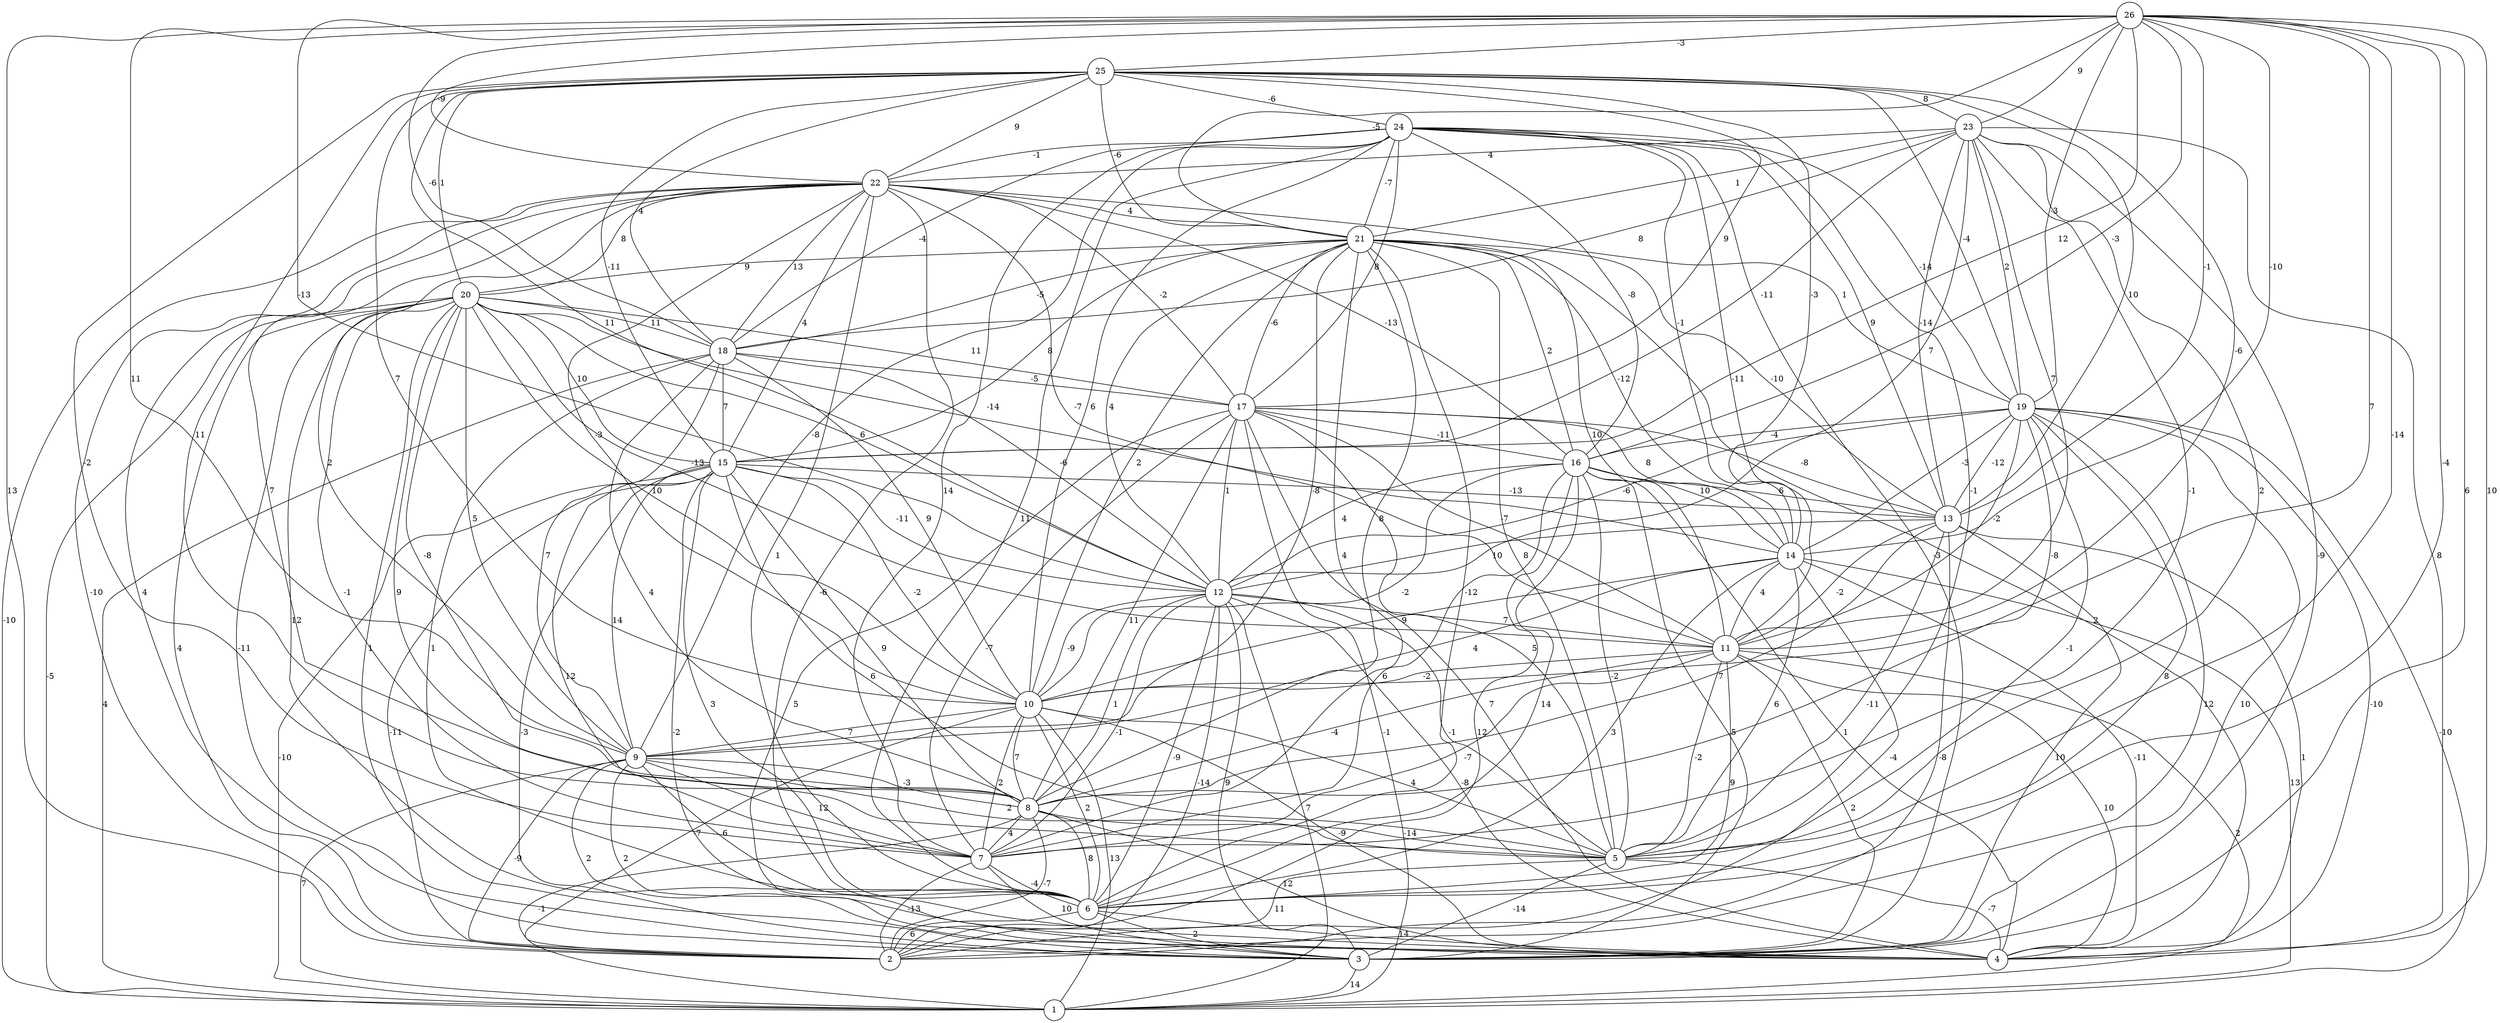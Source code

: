 graph { 
	 fontname="Helvetica,Arial,sans-serif" 
	 node [shape = circle]; 
	 26 -- 2 [label = "13"];
	 26 -- 3 [label = "6"];
	 26 -- 4 [label = "10"];
	 26 -- 5 [label = "-14"];
	 26 -- 6 [label = "-4"];
	 26 -- 8 [label = "7"];
	 26 -- 9 [label = "11"];
	 26 -- 12 [label = "-13"];
	 26 -- 13 [label = "-1"];
	 26 -- 14 [label = "-10"];
	 26 -- 15 [label = "12"];
	 26 -- 16 [label = "-3"];
	 26 -- 18 [label = "-6"];
	 26 -- 19 [label = "-3"];
	 26 -- 21 [label = "-5"];
	 26 -- 22 [label = "-9"];
	 26 -- 23 [label = "9"];
	 26 -- 25 [label = "-3"];
	 25 -- 7 [label = "-2"];
	 25 -- 8 [label = "11"];
	 25 -- 10 [label = "7"];
	 25 -- 11 [label = "-6"];
	 25 -- 12 [label = "11"];
	 25 -- 13 [label = "10"];
	 25 -- 14 [label = "-3"];
	 25 -- 15 [label = "-11"];
	 25 -- 17 [label = "9"];
	 25 -- 18 [label = "4"];
	 25 -- 19 [label = "-4"];
	 25 -- 20 [label = "1"];
	 25 -- 21 [label = "-6"];
	 25 -- 22 [label = "9"];
	 25 -- 23 [label = "8"];
	 25 -- 24 [label = "-6"];
	 24 -- 3 [label = "-3"];
	 24 -- 5 [label = "-1"];
	 24 -- 6 [label = "11"];
	 24 -- 7 [label = "14"];
	 24 -- 9 [label = "-8"];
	 24 -- 10 [label = "6"];
	 24 -- 11 [label = "-11"];
	 24 -- 13 [label = "9"];
	 24 -- 14 [label = "-1"];
	 24 -- 16 [label = "-8"];
	 24 -- 17 [label = "8"];
	 24 -- 18 [label = "-4"];
	 24 -- 19 [label = "-14"];
	 24 -- 21 [label = "-7"];
	 24 -- 22 [label = "-1"];
	 23 -- 3 [label = "-9"];
	 23 -- 4 [label = "8"];
	 23 -- 5 [label = "2"];
	 23 -- 7 [label = "-1"];
	 23 -- 11 [label = "7"];
	 23 -- 12 [label = "7"];
	 23 -- 13 [label = "-14"];
	 23 -- 15 [label = "-11"];
	 23 -- 18 [label = "8"];
	 23 -- 19 [label = "2"];
	 23 -- 21 [label = "1"];
	 23 -- 22 [label = "4"];
	 22 -- 1 [label = "-10"];
	 22 -- 2 [label = "-10"];
	 22 -- 3 [label = "4"];
	 22 -- 4 [label = "-6"];
	 22 -- 6 [label = "1"];
	 22 -- 8 [label = "7"];
	 22 -- 9 [label = "2"];
	 22 -- 10 [label = "-3"];
	 22 -- 11 [label = "-7"];
	 22 -- 15 [label = "4"];
	 22 -- 16 [label = "-13"];
	 22 -- 17 [label = "-2"];
	 22 -- 18 [label = "13"];
	 22 -- 19 [label = "1"];
	 22 -- 20 [label = "8"];
	 22 -- 21 [label = "4"];
	 21 -- 4 [label = "2"];
	 21 -- 5 [label = "8"];
	 21 -- 6 [label = "-12"];
	 21 -- 7 [label = "4"];
	 21 -- 8 [label = "8"];
	 21 -- 9 [label = "-8"];
	 21 -- 10 [label = "2"];
	 21 -- 11 [label = "10"];
	 21 -- 12 [label = "4"];
	 21 -- 13 [label = "-10"];
	 21 -- 14 [label = "-12"];
	 21 -- 15 [label = "8"];
	 21 -- 16 [label = "2"];
	 21 -- 17 [label = "-6"];
	 21 -- 18 [label = "-5"];
	 21 -- 20 [label = "9"];
	 20 -- 1 [label = "-5"];
	 20 -- 2 [label = "4"];
	 20 -- 3 [label = "-11"];
	 20 -- 4 [label = "1"];
	 20 -- 5 [label = "9"];
	 20 -- 6 [label = "12"];
	 20 -- 7 [label = "-1"];
	 20 -- 8 [label = "-8"];
	 20 -- 9 [label = "5"];
	 20 -- 10 [label = "10"];
	 20 -- 11 [label = "-13"];
	 20 -- 12 [label = "6"];
	 20 -- 14 [label = "-14"];
	 20 -- 15 [label = "10"];
	 20 -- 17 [label = "11"];
	 20 -- 18 [label = "11"];
	 19 -- 1 [label = "-10"];
	 19 -- 2 [label = "12"];
	 19 -- 3 [label = "10"];
	 19 -- 4 [label = "-10"];
	 19 -- 5 [label = "-1"];
	 19 -- 6 [label = "8"];
	 19 -- 10 [label = "-8"];
	 19 -- 11 [label = "-2"];
	 19 -- 12 [label = "-6"];
	 19 -- 13 [label = "-12"];
	 19 -- 14 [label = "-3"];
	 19 -- 16 [label = "-4"];
	 18 -- 1 [label = "4"];
	 18 -- 6 [label = "1"];
	 18 -- 8 [label = "4"];
	 18 -- 9 [label = "7"];
	 18 -- 10 [label = "9"];
	 18 -- 12 [label = "-6"];
	 18 -- 15 [label = "7"];
	 18 -- 17 [label = "-5"];
	 17 -- 1 [label = "-1"];
	 17 -- 3 [label = "5"];
	 17 -- 4 [label = "7"];
	 17 -- 5 [label = "5"];
	 17 -- 7 [label = "-7"];
	 17 -- 8 [label = "11"];
	 17 -- 11 [label = "-7"];
	 17 -- 12 [label = "1"];
	 17 -- 13 [label = "-8"];
	 17 -- 14 [label = "8"];
	 17 -- 16 [label = "-11"];
	 16 -- 2 [label = "12"];
	 16 -- 3 [label = "5"];
	 16 -- 4 [label = "1"];
	 16 -- 5 [label = "-2"];
	 16 -- 6 [label = "14"];
	 16 -- 7 [label = "6"];
	 16 -- 10 [label = "-2"];
	 16 -- 12 [label = "4"];
	 16 -- 13 [label = "6"];
	 16 -- 14 [label = "10"];
	 15 -- 1 [label = "-10"];
	 15 -- 2 [label = "-11"];
	 15 -- 3 [label = "-3"];
	 15 -- 4 [label = "-2"];
	 15 -- 5 [label = "6"];
	 15 -- 6 [label = "3"];
	 15 -- 7 [label = "12"];
	 15 -- 8 [label = "9"];
	 15 -- 9 [label = "14"];
	 15 -- 10 [label = "-2"];
	 15 -- 12 [label = "-11"];
	 15 -- 13 [label = "-13"];
	 14 -- 1 [label = "13"];
	 14 -- 2 [label = "-4"];
	 14 -- 4 [label = "-11"];
	 14 -- 5 [label = "6"];
	 14 -- 6 [label = "3"];
	 14 -- 9 [label = "4"];
	 14 -- 10 [label = "-9"];
	 14 -- 11 [label = "4"];
	 13 -- 2 [label = "-8"];
	 13 -- 3 [label = "10"];
	 13 -- 4 [label = "1"];
	 13 -- 5 [label = "-11"];
	 13 -- 8 [label = "7"];
	 13 -- 11 [label = "-2"];
	 13 -- 12 [label = "10"];
	 12 -- 1 [label = "7"];
	 12 -- 2 [label = "-14"];
	 12 -- 3 [label = "9"];
	 12 -- 4 [label = "-8"];
	 12 -- 5 [label = "-1"];
	 12 -- 6 [label = "-9"];
	 12 -- 7 [label = "-1"];
	 12 -- 8 [label = "1"];
	 12 -- 10 [label = "-9"];
	 12 -- 11 [label = "7"];
	 11 -- 1 [label = "2"];
	 11 -- 3 [label = "2"];
	 11 -- 4 [label = "10"];
	 11 -- 5 [label = "-2"];
	 11 -- 6 [label = "9"];
	 11 -- 7 [label = "-7"];
	 11 -- 8 [label = "-4"];
	 11 -- 10 [label = "-2"];
	 10 -- 1 [label = "13"];
	 10 -- 2 [label = "-7"];
	 10 -- 4 [label = "-9"];
	 10 -- 5 [label = "4"];
	 10 -- 6 [label = "2"];
	 10 -- 7 [label = "2"];
	 10 -- 8 [label = "7"];
	 10 -- 9 [label = "7"];
	 9 -- 1 [label = "7"];
	 9 -- 2 [label = "-9"];
	 9 -- 3 [label = "2"];
	 9 -- 4 [label = "2"];
	 9 -- 5 [label = "2"];
	 9 -- 6 [label = "6"];
	 9 -- 7 [label = "12"];
	 9 -- 8 [label = "-3"];
	 8 -- 1 [label = "-1"];
	 8 -- 2 [label = "-7"];
	 8 -- 4 [label = "12"];
	 8 -- 5 [label = "-14"];
	 8 -- 6 [label = "8"];
	 8 -- 7 [label = "4"];
	 7 -- 2 [label = "-13"];
	 7 -- 3 [label = "10"];
	 7 -- 6 [label = "-4"];
	 6 -- 2 [label = "6"];
	 6 -- 3 [label = "-2"];
	 6 -- 4 [label = "14"];
	 5 -- 2 [label = "11"];
	 5 -- 3 [label = "-14"];
	 5 -- 4 [label = "-7"];
	 3 -- 1 [label = "14"];
	 1;
	 2;
	 3;
	 4;
	 5;
	 6;
	 7;
	 8;
	 9;
	 10;
	 11;
	 12;
	 13;
	 14;
	 15;
	 16;
	 17;
	 18;
	 19;
	 20;
	 21;
	 22;
	 23;
	 24;
	 25;
	 26;
}
